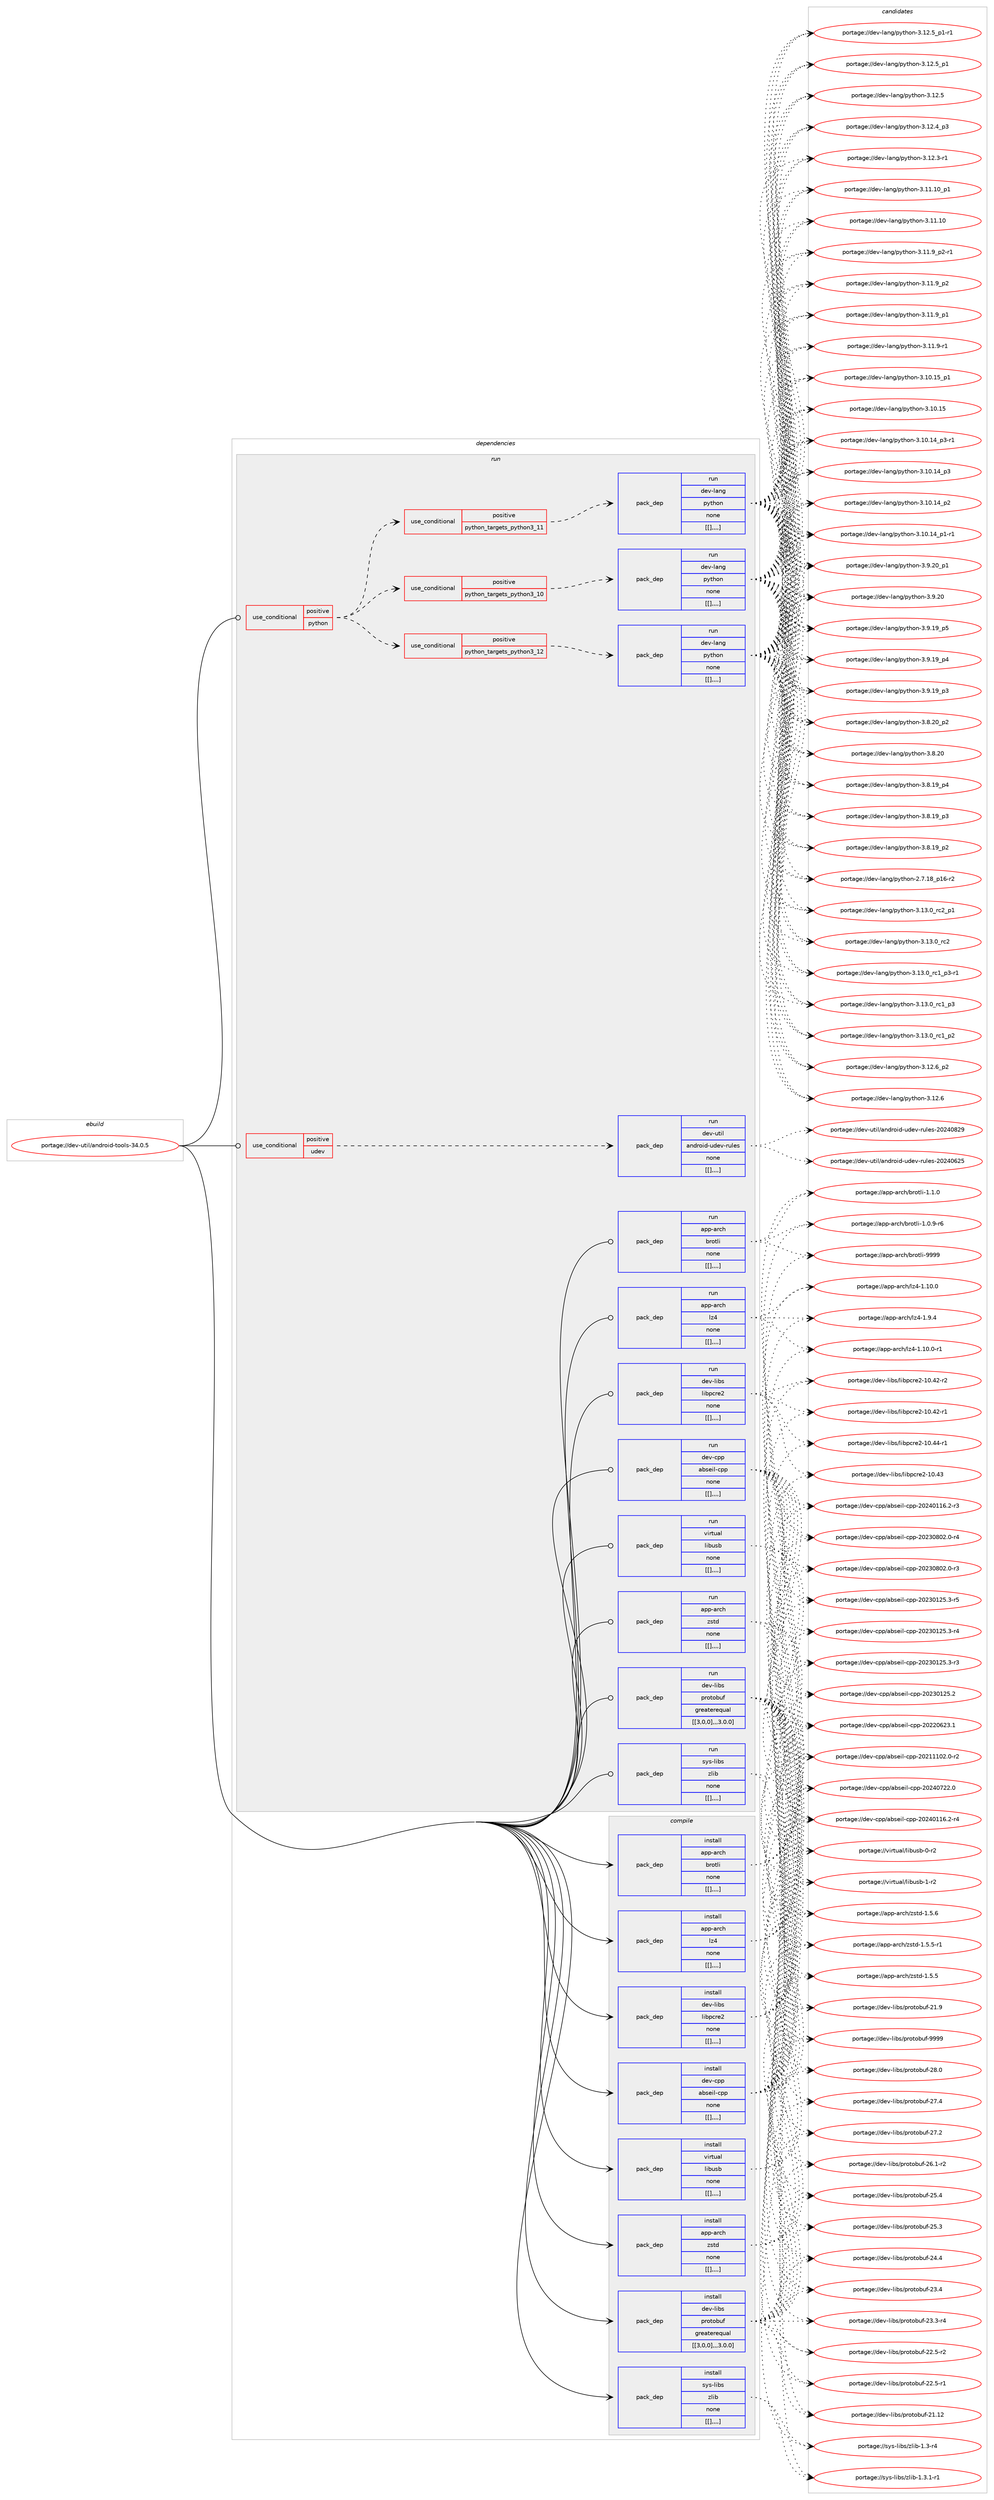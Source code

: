 digraph prolog {

# *************
# Graph options
# *************

newrank=true;
concentrate=true;
compound=true;
graph [rankdir=LR,fontname=Helvetica,fontsize=10,ranksep=1.5];#, ranksep=2.5, nodesep=0.2];
edge  [arrowhead=vee];
node  [fontname=Helvetica,fontsize=10];

# **********
# The ebuild
# **********

subgraph cluster_leftcol {
color=gray;
label=<<i>ebuild</i>>;
id [label="portage://dev-util/android-tools-34.0.5", color=red, width=4, href="../dev-util/android-tools-34.0.5.svg"];
}

# ****************
# The dependencies
# ****************

subgraph cluster_midcol {
color=gray;
label=<<i>dependencies</i>>;
subgraph cluster_compile {
fillcolor="#eeeeee";
style=filled;
label=<<i>compile</i>>;
subgraph pack152381 {
dependency215490 [label=<<TABLE BORDER="0" CELLBORDER="1" CELLSPACING="0" CELLPADDING="4" WIDTH="220"><TR><TD ROWSPAN="6" CELLPADDING="30">pack_dep</TD></TR><TR><TD WIDTH="110">install</TD></TR><TR><TD>app-arch</TD></TR><TR><TD>brotli</TD></TR><TR><TD>none</TD></TR><TR><TD>[[],,,,]</TD></TR></TABLE>>, shape=none, color=blue];
}
id:e -> dependency215490:w [weight=20,style="solid",arrowhead="vee"];
subgraph pack152382 {
dependency215491 [label=<<TABLE BORDER="0" CELLBORDER="1" CELLSPACING="0" CELLPADDING="4" WIDTH="220"><TR><TD ROWSPAN="6" CELLPADDING="30">pack_dep</TD></TR><TR><TD WIDTH="110">install</TD></TR><TR><TD>app-arch</TD></TR><TR><TD>lz4</TD></TR><TR><TD>none</TD></TR><TR><TD>[[],,,,]</TD></TR></TABLE>>, shape=none, color=blue];
}
id:e -> dependency215491:w [weight=20,style="solid",arrowhead="vee"];
subgraph pack152383 {
dependency215492 [label=<<TABLE BORDER="0" CELLBORDER="1" CELLSPACING="0" CELLPADDING="4" WIDTH="220"><TR><TD ROWSPAN="6" CELLPADDING="30">pack_dep</TD></TR><TR><TD WIDTH="110">install</TD></TR><TR><TD>app-arch</TD></TR><TR><TD>zstd</TD></TR><TR><TD>none</TD></TR><TR><TD>[[],,,,]</TD></TR></TABLE>>, shape=none, color=blue];
}
id:e -> dependency215492:w [weight=20,style="solid",arrowhead="vee"];
subgraph pack152384 {
dependency215493 [label=<<TABLE BORDER="0" CELLBORDER="1" CELLSPACING="0" CELLPADDING="4" WIDTH="220"><TR><TD ROWSPAN="6" CELLPADDING="30">pack_dep</TD></TR><TR><TD WIDTH="110">install</TD></TR><TR><TD>dev-cpp</TD></TR><TR><TD>abseil-cpp</TD></TR><TR><TD>none</TD></TR><TR><TD>[[],,,,]</TD></TR></TABLE>>, shape=none, color=blue];
}
id:e -> dependency215493:w [weight=20,style="solid",arrowhead="vee"];
subgraph pack152385 {
dependency215494 [label=<<TABLE BORDER="0" CELLBORDER="1" CELLSPACING="0" CELLPADDING="4" WIDTH="220"><TR><TD ROWSPAN="6" CELLPADDING="30">pack_dep</TD></TR><TR><TD WIDTH="110">install</TD></TR><TR><TD>dev-libs</TD></TR><TR><TD>libpcre2</TD></TR><TR><TD>none</TD></TR><TR><TD>[[],,,,]</TD></TR></TABLE>>, shape=none, color=blue];
}
id:e -> dependency215494:w [weight=20,style="solid",arrowhead="vee"];
subgraph pack152386 {
dependency215495 [label=<<TABLE BORDER="0" CELLBORDER="1" CELLSPACING="0" CELLPADDING="4" WIDTH="220"><TR><TD ROWSPAN="6" CELLPADDING="30">pack_dep</TD></TR><TR><TD WIDTH="110">install</TD></TR><TR><TD>dev-libs</TD></TR><TR><TD>protobuf</TD></TR><TR><TD>greaterequal</TD></TR><TR><TD>[[3,0,0],,,3.0.0]</TD></TR></TABLE>>, shape=none, color=blue];
}
id:e -> dependency215495:w [weight=20,style="solid",arrowhead="vee"];
subgraph pack152387 {
dependency215496 [label=<<TABLE BORDER="0" CELLBORDER="1" CELLSPACING="0" CELLPADDING="4" WIDTH="220"><TR><TD ROWSPAN="6" CELLPADDING="30">pack_dep</TD></TR><TR><TD WIDTH="110">install</TD></TR><TR><TD>sys-libs</TD></TR><TR><TD>zlib</TD></TR><TR><TD>none</TD></TR><TR><TD>[[],,,,]</TD></TR></TABLE>>, shape=none, color=blue];
}
id:e -> dependency215496:w [weight=20,style="solid",arrowhead="vee"];
subgraph pack152388 {
dependency215497 [label=<<TABLE BORDER="0" CELLBORDER="1" CELLSPACING="0" CELLPADDING="4" WIDTH="220"><TR><TD ROWSPAN="6" CELLPADDING="30">pack_dep</TD></TR><TR><TD WIDTH="110">install</TD></TR><TR><TD>virtual</TD></TR><TR><TD>libusb</TD></TR><TR><TD>none</TD></TR><TR><TD>[[],,,,]</TD></TR></TABLE>>, shape=none, color=blue];
}
id:e -> dependency215497:w [weight=20,style="solid",arrowhead="vee"];
}
subgraph cluster_compileandrun {
fillcolor="#eeeeee";
style=filled;
label=<<i>compile and run</i>>;
}
subgraph cluster_run {
fillcolor="#eeeeee";
style=filled;
label=<<i>run</i>>;
subgraph cond61719 {
dependency215498 [label=<<TABLE BORDER="0" CELLBORDER="1" CELLSPACING="0" CELLPADDING="4"><TR><TD ROWSPAN="3" CELLPADDING="10">use_conditional</TD></TR><TR><TD>positive</TD></TR><TR><TD>python</TD></TR></TABLE>>, shape=none, color=red];
subgraph cond61720 {
dependency215499 [label=<<TABLE BORDER="0" CELLBORDER="1" CELLSPACING="0" CELLPADDING="4"><TR><TD ROWSPAN="3" CELLPADDING="10">use_conditional</TD></TR><TR><TD>positive</TD></TR><TR><TD>python_targets_python3_10</TD></TR></TABLE>>, shape=none, color=red];
subgraph pack152389 {
dependency215500 [label=<<TABLE BORDER="0" CELLBORDER="1" CELLSPACING="0" CELLPADDING="4" WIDTH="220"><TR><TD ROWSPAN="6" CELLPADDING="30">pack_dep</TD></TR><TR><TD WIDTH="110">run</TD></TR><TR><TD>dev-lang</TD></TR><TR><TD>python</TD></TR><TR><TD>none</TD></TR><TR><TD>[[],,,,]</TD></TR></TABLE>>, shape=none, color=blue];
}
dependency215499:e -> dependency215500:w [weight=20,style="dashed",arrowhead="vee"];
}
dependency215498:e -> dependency215499:w [weight=20,style="dashed",arrowhead="vee"];
subgraph cond61721 {
dependency215501 [label=<<TABLE BORDER="0" CELLBORDER="1" CELLSPACING="0" CELLPADDING="4"><TR><TD ROWSPAN="3" CELLPADDING="10">use_conditional</TD></TR><TR><TD>positive</TD></TR><TR><TD>python_targets_python3_11</TD></TR></TABLE>>, shape=none, color=red];
subgraph pack152390 {
dependency215502 [label=<<TABLE BORDER="0" CELLBORDER="1" CELLSPACING="0" CELLPADDING="4" WIDTH="220"><TR><TD ROWSPAN="6" CELLPADDING="30">pack_dep</TD></TR><TR><TD WIDTH="110">run</TD></TR><TR><TD>dev-lang</TD></TR><TR><TD>python</TD></TR><TR><TD>none</TD></TR><TR><TD>[[],,,,]</TD></TR></TABLE>>, shape=none, color=blue];
}
dependency215501:e -> dependency215502:w [weight=20,style="dashed",arrowhead="vee"];
}
dependency215498:e -> dependency215501:w [weight=20,style="dashed",arrowhead="vee"];
subgraph cond61722 {
dependency215503 [label=<<TABLE BORDER="0" CELLBORDER="1" CELLSPACING="0" CELLPADDING="4"><TR><TD ROWSPAN="3" CELLPADDING="10">use_conditional</TD></TR><TR><TD>positive</TD></TR><TR><TD>python_targets_python3_12</TD></TR></TABLE>>, shape=none, color=red];
subgraph pack152391 {
dependency215504 [label=<<TABLE BORDER="0" CELLBORDER="1" CELLSPACING="0" CELLPADDING="4" WIDTH="220"><TR><TD ROWSPAN="6" CELLPADDING="30">pack_dep</TD></TR><TR><TD WIDTH="110">run</TD></TR><TR><TD>dev-lang</TD></TR><TR><TD>python</TD></TR><TR><TD>none</TD></TR><TR><TD>[[],,,,]</TD></TR></TABLE>>, shape=none, color=blue];
}
dependency215503:e -> dependency215504:w [weight=20,style="dashed",arrowhead="vee"];
}
dependency215498:e -> dependency215503:w [weight=20,style="dashed",arrowhead="vee"];
}
id:e -> dependency215498:w [weight=20,style="solid",arrowhead="odot"];
subgraph cond61723 {
dependency215505 [label=<<TABLE BORDER="0" CELLBORDER="1" CELLSPACING="0" CELLPADDING="4"><TR><TD ROWSPAN="3" CELLPADDING="10">use_conditional</TD></TR><TR><TD>positive</TD></TR><TR><TD>udev</TD></TR></TABLE>>, shape=none, color=red];
subgraph pack152392 {
dependency215506 [label=<<TABLE BORDER="0" CELLBORDER="1" CELLSPACING="0" CELLPADDING="4" WIDTH="220"><TR><TD ROWSPAN="6" CELLPADDING="30">pack_dep</TD></TR><TR><TD WIDTH="110">run</TD></TR><TR><TD>dev-util</TD></TR><TR><TD>android-udev-rules</TD></TR><TR><TD>none</TD></TR><TR><TD>[[],,,,]</TD></TR></TABLE>>, shape=none, color=blue];
}
dependency215505:e -> dependency215506:w [weight=20,style="dashed",arrowhead="vee"];
}
id:e -> dependency215505:w [weight=20,style="solid",arrowhead="odot"];
subgraph pack152393 {
dependency215507 [label=<<TABLE BORDER="0" CELLBORDER="1" CELLSPACING="0" CELLPADDING="4" WIDTH="220"><TR><TD ROWSPAN="6" CELLPADDING="30">pack_dep</TD></TR><TR><TD WIDTH="110">run</TD></TR><TR><TD>app-arch</TD></TR><TR><TD>brotli</TD></TR><TR><TD>none</TD></TR><TR><TD>[[],,,,]</TD></TR></TABLE>>, shape=none, color=blue];
}
id:e -> dependency215507:w [weight=20,style="solid",arrowhead="odot"];
subgraph pack152394 {
dependency215508 [label=<<TABLE BORDER="0" CELLBORDER="1" CELLSPACING="0" CELLPADDING="4" WIDTH="220"><TR><TD ROWSPAN="6" CELLPADDING="30">pack_dep</TD></TR><TR><TD WIDTH="110">run</TD></TR><TR><TD>app-arch</TD></TR><TR><TD>lz4</TD></TR><TR><TD>none</TD></TR><TR><TD>[[],,,,]</TD></TR></TABLE>>, shape=none, color=blue];
}
id:e -> dependency215508:w [weight=20,style="solid",arrowhead="odot"];
subgraph pack152395 {
dependency215509 [label=<<TABLE BORDER="0" CELLBORDER="1" CELLSPACING="0" CELLPADDING="4" WIDTH="220"><TR><TD ROWSPAN="6" CELLPADDING="30">pack_dep</TD></TR><TR><TD WIDTH="110">run</TD></TR><TR><TD>app-arch</TD></TR><TR><TD>zstd</TD></TR><TR><TD>none</TD></TR><TR><TD>[[],,,,]</TD></TR></TABLE>>, shape=none, color=blue];
}
id:e -> dependency215509:w [weight=20,style="solid",arrowhead="odot"];
subgraph pack152396 {
dependency215510 [label=<<TABLE BORDER="0" CELLBORDER="1" CELLSPACING="0" CELLPADDING="4" WIDTH="220"><TR><TD ROWSPAN="6" CELLPADDING="30">pack_dep</TD></TR><TR><TD WIDTH="110">run</TD></TR><TR><TD>dev-cpp</TD></TR><TR><TD>abseil-cpp</TD></TR><TR><TD>none</TD></TR><TR><TD>[[],,,,]</TD></TR></TABLE>>, shape=none, color=blue];
}
id:e -> dependency215510:w [weight=20,style="solid",arrowhead="odot"];
subgraph pack152397 {
dependency215511 [label=<<TABLE BORDER="0" CELLBORDER="1" CELLSPACING="0" CELLPADDING="4" WIDTH="220"><TR><TD ROWSPAN="6" CELLPADDING="30">pack_dep</TD></TR><TR><TD WIDTH="110">run</TD></TR><TR><TD>dev-libs</TD></TR><TR><TD>libpcre2</TD></TR><TR><TD>none</TD></TR><TR><TD>[[],,,,]</TD></TR></TABLE>>, shape=none, color=blue];
}
id:e -> dependency215511:w [weight=20,style="solid",arrowhead="odot"];
subgraph pack152398 {
dependency215512 [label=<<TABLE BORDER="0" CELLBORDER="1" CELLSPACING="0" CELLPADDING="4" WIDTH="220"><TR><TD ROWSPAN="6" CELLPADDING="30">pack_dep</TD></TR><TR><TD WIDTH="110">run</TD></TR><TR><TD>dev-libs</TD></TR><TR><TD>protobuf</TD></TR><TR><TD>greaterequal</TD></TR><TR><TD>[[3,0,0],,,3.0.0]</TD></TR></TABLE>>, shape=none, color=blue];
}
id:e -> dependency215512:w [weight=20,style="solid",arrowhead="odot"];
subgraph pack152399 {
dependency215513 [label=<<TABLE BORDER="0" CELLBORDER="1" CELLSPACING="0" CELLPADDING="4" WIDTH="220"><TR><TD ROWSPAN="6" CELLPADDING="30">pack_dep</TD></TR><TR><TD WIDTH="110">run</TD></TR><TR><TD>sys-libs</TD></TR><TR><TD>zlib</TD></TR><TR><TD>none</TD></TR><TR><TD>[[],,,,]</TD></TR></TABLE>>, shape=none, color=blue];
}
id:e -> dependency215513:w [weight=20,style="solid",arrowhead="odot"];
subgraph pack152400 {
dependency215514 [label=<<TABLE BORDER="0" CELLBORDER="1" CELLSPACING="0" CELLPADDING="4" WIDTH="220"><TR><TD ROWSPAN="6" CELLPADDING="30">pack_dep</TD></TR><TR><TD WIDTH="110">run</TD></TR><TR><TD>virtual</TD></TR><TR><TD>libusb</TD></TR><TR><TD>none</TD></TR><TR><TD>[[],,,,]</TD></TR></TABLE>>, shape=none, color=blue];
}
id:e -> dependency215514:w [weight=20,style="solid",arrowhead="odot"];
}
}

# **************
# The candidates
# **************

subgraph cluster_choices {
rank=same;
color=gray;
label=<<i>candidates</i>>;

subgraph choice152381 {
color=black;
nodesep=1;
choice9711211245971149910447981141111161081054557575757 [label="portage://app-arch/brotli-9999", color=red, width=4,href="../app-arch/brotli-9999.svg"];
choice971121124597114991044798114111116108105454946494648 [label="portage://app-arch/brotli-1.1.0", color=red, width=4,href="../app-arch/brotli-1.1.0.svg"];
choice9711211245971149910447981141111161081054549464846574511454 [label="portage://app-arch/brotli-1.0.9-r6", color=red, width=4,href="../app-arch/brotli-1.0.9-r6.svg"];
dependency215490:e -> choice9711211245971149910447981141111161081054557575757:w [style=dotted,weight="100"];
dependency215490:e -> choice971121124597114991044798114111116108105454946494648:w [style=dotted,weight="100"];
dependency215490:e -> choice9711211245971149910447981141111161081054549464846574511454:w [style=dotted,weight="100"];
}
subgraph choice152382 {
color=black;
nodesep=1;
choice971121124597114991044710812252454946494846484511449 [label="portage://app-arch/lz4-1.10.0-r1", color=red, width=4,href="../app-arch/lz4-1.10.0-r1.svg"];
choice97112112459711499104471081225245494649484648 [label="portage://app-arch/lz4-1.10.0", color=red, width=4,href="../app-arch/lz4-1.10.0.svg"];
choice971121124597114991044710812252454946574652 [label="portage://app-arch/lz4-1.9.4", color=red, width=4,href="../app-arch/lz4-1.9.4.svg"];
dependency215491:e -> choice971121124597114991044710812252454946494846484511449:w [style=dotted,weight="100"];
dependency215491:e -> choice97112112459711499104471081225245494649484648:w [style=dotted,weight="100"];
dependency215491:e -> choice971121124597114991044710812252454946574652:w [style=dotted,weight="100"];
}
subgraph choice152383 {
color=black;
nodesep=1;
choice9711211245971149910447122115116100454946534654 [label="portage://app-arch/zstd-1.5.6", color=red, width=4,href="../app-arch/zstd-1.5.6.svg"];
choice97112112459711499104471221151161004549465346534511449 [label="portage://app-arch/zstd-1.5.5-r1", color=red, width=4,href="../app-arch/zstd-1.5.5-r1.svg"];
choice9711211245971149910447122115116100454946534653 [label="portage://app-arch/zstd-1.5.5", color=red, width=4,href="../app-arch/zstd-1.5.5.svg"];
dependency215492:e -> choice9711211245971149910447122115116100454946534654:w [style=dotted,weight="100"];
dependency215492:e -> choice97112112459711499104471221151161004549465346534511449:w [style=dotted,weight="100"];
dependency215492:e -> choice9711211245971149910447122115116100454946534653:w [style=dotted,weight="100"];
}
subgraph choice152384 {
color=black;
nodesep=1;
choice100101118459911211247979811510110510845991121124550485052485550504648 [label="portage://dev-cpp/abseil-cpp-20240722.0", color=red, width=4,href="../dev-cpp/abseil-cpp-20240722.0.svg"];
choice1001011184599112112479798115101105108459911211245504850524849495446504511452 [label="portage://dev-cpp/abseil-cpp-20240116.2-r4", color=red, width=4,href="../dev-cpp/abseil-cpp-20240116.2-r4.svg"];
choice1001011184599112112479798115101105108459911211245504850524849495446504511451 [label="portage://dev-cpp/abseil-cpp-20240116.2-r3", color=red, width=4,href="../dev-cpp/abseil-cpp-20240116.2-r3.svg"];
choice1001011184599112112479798115101105108459911211245504850514856485046484511452 [label="portage://dev-cpp/abseil-cpp-20230802.0-r4", color=red, width=4,href="../dev-cpp/abseil-cpp-20230802.0-r4.svg"];
choice1001011184599112112479798115101105108459911211245504850514856485046484511451 [label="portage://dev-cpp/abseil-cpp-20230802.0-r3", color=red, width=4,href="../dev-cpp/abseil-cpp-20230802.0-r3.svg"];
choice1001011184599112112479798115101105108459911211245504850514849505346514511453 [label="portage://dev-cpp/abseil-cpp-20230125.3-r5", color=red, width=4,href="../dev-cpp/abseil-cpp-20230125.3-r5.svg"];
choice1001011184599112112479798115101105108459911211245504850514849505346514511452 [label="portage://dev-cpp/abseil-cpp-20230125.3-r4", color=red, width=4,href="../dev-cpp/abseil-cpp-20230125.3-r4.svg"];
choice1001011184599112112479798115101105108459911211245504850514849505346514511451 [label="portage://dev-cpp/abseil-cpp-20230125.3-r3", color=red, width=4,href="../dev-cpp/abseil-cpp-20230125.3-r3.svg"];
choice100101118459911211247979811510110510845991121124550485051484950534650 [label="portage://dev-cpp/abseil-cpp-20230125.2", color=red, width=4,href="../dev-cpp/abseil-cpp-20230125.2.svg"];
choice100101118459911211247979811510110510845991121124550485050485450514649 [label="portage://dev-cpp/abseil-cpp-20220623.1", color=red, width=4,href="../dev-cpp/abseil-cpp-20220623.1.svg"];
choice1001011184599112112479798115101105108459911211245504850494949485046484511450 [label="portage://dev-cpp/abseil-cpp-20211102.0-r2", color=red, width=4,href="../dev-cpp/abseil-cpp-20211102.0-r2.svg"];
dependency215493:e -> choice100101118459911211247979811510110510845991121124550485052485550504648:w [style=dotted,weight="100"];
dependency215493:e -> choice1001011184599112112479798115101105108459911211245504850524849495446504511452:w [style=dotted,weight="100"];
dependency215493:e -> choice1001011184599112112479798115101105108459911211245504850524849495446504511451:w [style=dotted,weight="100"];
dependency215493:e -> choice1001011184599112112479798115101105108459911211245504850514856485046484511452:w [style=dotted,weight="100"];
dependency215493:e -> choice1001011184599112112479798115101105108459911211245504850514856485046484511451:w [style=dotted,weight="100"];
dependency215493:e -> choice1001011184599112112479798115101105108459911211245504850514849505346514511453:w [style=dotted,weight="100"];
dependency215493:e -> choice1001011184599112112479798115101105108459911211245504850514849505346514511452:w [style=dotted,weight="100"];
dependency215493:e -> choice1001011184599112112479798115101105108459911211245504850514849505346514511451:w [style=dotted,weight="100"];
dependency215493:e -> choice100101118459911211247979811510110510845991121124550485051484950534650:w [style=dotted,weight="100"];
dependency215493:e -> choice100101118459911211247979811510110510845991121124550485050485450514649:w [style=dotted,weight="100"];
dependency215493:e -> choice1001011184599112112479798115101105108459911211245504850494949485046484511450:w [style=dotted,weight="100"];
}
subgraph choice152385 {
color=black;
nodesep=1;
choice1001011184510810598115471081059811299114101504549484652524511449 [label="portage://dev-libs/libpcre2-10.44-r1", color=red, width=4,href="../dev-libs/libpcre2-10.44-r1.svg"];
choice100101118451081059811547108105981129911410150454948465251 [label="portage://dev-libs/libpcre2-10.43", color=red, width=4,href="../dev-libs/libpcre2-10.43.svg"];
choice1001011184510810598115471081059811299114101504549484652504511450 [label="portage://dev-libs/libpcre2-10.42-r2", color=red, width=4,href="../dev-libs/libpcre2-10.42-r2.svg"];
choice1001011184510810598115471081059811299114101504549484652504511449 [label="portage://dev-libs/libpcre2-10.42-r1", color=red, width=4,href="../dev-libs/libpcre2-10.42-r1.svg"];
dependency215494:e -> choice1001011184510810598115471081059811299114101504549484652524511449:w [style=dotted,weight="100"];
dependency215494:e -> choice100101118451081059811547108105981129911410150454948465251:w [style=dotted,weight="100"];
dependency215494:e -> choice1001011184510810598115471081059811299114101504549484652504511450:w [style=dotted,weight="100"];
dependency215494:e -> choice1001011184510810598115471081059811299114101504549484652504511449:w [style=dotted,weight="100"];
}
subgraph choice152386 {
color=black;
nodesep=1;
choice100101118451081059811547112114111116111981171024557575757 [label="portage://dev-libs/protobuf-9999", color=red, width=4,href="../dev-libs/protobuf-9999.svg"];
choice100101118451081059811547112114111116111981171024550564648 [label="portage://dev-libs/protobuf-28.0", color=red, width=4,href="../dev-libs/protobuf-28.0.svg"];
choice100101118451081059811547112114111116111981171024550554652 [label="portage://dev-libs/protobuf-27.4", color=red, width=4,href="../dev-libs/protobuf-27.4.svg"];
choice100101118451081059811547112114111116111981171024550554650 [label="portage://dev-libs/protobuf-27.2", color=red, width=4,href="../dev-libs/protobuf-27.2.svg"];
choice1001011184510810598115471121141111161119811710245505446494511450 [label="portage://dev-libs/protobuf-26.1-r2", color=red, width=4,href="../dev-libs/protobuf-26.1-r2.svg"];
choice100101118451081059811547112114111116111981171024550534652 [label="portage://dev-libs/protobuf-25.4", color=red, width=4,href="../dev-libs/protobuf-25.4.svg"];
choice100101118451081059811547112114111116111981171024550534651 [label="portage://dev-libs/protobuf-25.3", color=red, width=4,href="../dev-libs/protobuf-25.3.svg"];
choice100101118451081059811547112114111116111981171024550524652 [label="portage://dev-libs/protobuf-24.4", color=red, width=4,href="../dev-libs/protobuf-24.4.svg"];
choice100101118451081059811547112114111116111981171024550514652 [label="portage://dev-libs/protobuf-23.4", color=red, width=4,href="../dev-libs/protobuf-23.4.svg"];
choice1001011184510810598115471121141111161119811710245505146514511452 [label="portage://dev-libs/protobuf-23.3-r4", color=red, width=4,href="../dev-libs/protobuf-23.3-r4.svg"];
choice1001011184510810598115471121141111161119811710245505046534511450 [label="portage://dev-libs/protobuf-22.5-r2", color=red, width=4,href="../dev-libs/protobuf-22.5-r2.svg"];
choice1001011184510810598115471121141111161119811710245505046534511449 [label="portage://dev-libs/protobuf-22.5-r1", color=red, width=4,href="../dev-libs/protobuf-22.5-r1.svg"];
choice10010111845108105981154711211411111611198117102455049464950 [label="portage://dev-libs/protobuf-21.12", color=red, width=4,href="../dev-libs/protobuf-21.12.svg"];
choice100101118451081059811547112114111116111981171024550494657 [label="portage://dev-libs/protobuf-21.9", color=red, width=4,href="../dev-libs/protobuf-21.9.svg"];
dependency215495:e -> choice100101118451081059811547112114111116111981171024557575757:w [style=dotted,weight="100"];
dependency215495:e -> choice100101118451081059811547112114111116111981171024550564648:w [style=dotted,weight="100"];
dependency215495:e -> choice100101118451081059811547112114111116111981171024550554652:w [style=dotted,weight="100"];
dependency215495:e -> choice100101118451081059811547112114111116111981171024550554650:w [style=dotted,weight="100"];
dependency215495:e -> choice1001011184510810598115471121141111161119811710245505446494511450:w [style=dotted,weight="100"];
dependency215495:e -> choice100101118451081059811547112114111116111981171024550534652:w [style=dotted,weight="100"];
dependency215495:e -> choice100101118451081059811547112114111116111981171024550534651:w [style=dotted,weight="100"];
dependency215495:e -> choice100101118451081059811547112114111116111981171024550524652:w [style=dotted,weight="100"];
dependency215495:e -> choice100101118451081059811547112114111116111981171024550514652:w [style=dotted,weight="100"];
dependency215495:e -> choice1001011184510810598115471121141111161119811710245505146514511452:w [style=dotted,weight="100"];
dependency215495:e -> choice1001011184510810598115471121141111161119811710245505046534511450:w [style=dotted,weight="100"];
dependency215495:e -> choice1001011184510810598115471121141111161119811710245505046534511449:w [style=dotted,weight="100"];
dependency215495:e -> choice10010111845108105981154711211411111611198117102455049464950:w [style=dotted,weight="100"];
dependency215495:e -> choice100101118451081059811547112114111116111981171024550494657:w [style=dotted,weight="100"];
}
subgraph choice152387 {
color=black;
nodesep=1;
choice115121115451081059811547122108105984549465146494511449 [label="portage://sys-libs/zlib-1.3.1-r1", color=red, width=4,href="../sys-libs/zlib-1.3.1-r1.svg"];
choice11512111545108105981154712210810598454946514511452 [label="portage://sys-libs/zlib-1.3-r4", color=red, width=4,href="../sys-libs/zlib-1.3-r4.svg"];
dependency215496:e -> choice115121115451081059811547122108105984549465146494511449:w [style=dotted,weight="100"];
dependency215496:e -> choice11512111545108105981154712210810598454946514511452:w [style=dotted,weight="100"];
}
subgraph choice152388 {
color=black;
nodesep=1;
choice1181051141161179710847108105981171159845494511450 [label="portage://virtual/libusb-1-r2", color=red, width=4,href="../virtual/libusb-1-r2.svg"];
choice1181051141161179710847108105981171159845484511450 [label="portage://virtual/libusb-0-r2", color=red, width=4,href="../virtual/libusb-0-r2.svg"];
dependency215497:e -> choice1181051141161179710847108105981171159845494511450:w [style=dotted,weight="100"];
dependency215497:e -> choice1181051141161179710847108105981171159845484511450:w [style=dotted,weight="100"];
}
subgraph choice152389 {
color=black;
nodesep=1;
choice100101118451089711010347112121116104111110455146495146489511499509511249 [label="portage://dev-lang/python-3.13.0_rc2_p1", color=red, width=4,href="../dev-lang/python-3.13.0_rc2_p1.svg"];
choice10010111845108971101034711212111610411111045514649514648951149950 [label="portage://dev-lang/python-3.13.0_rc2", color=red, width=4,href="../dev-lang/python-3.13.0_rc2.svg"];
choice1001011184510897110103471121211161041111104551464951464895114994995112514511449 [label="portage://dev-lang/python-3.13.0_rc1_p3-r1", color=red, width=4,href="../dev-lang/python-3.13.0_rc1_p3-r1.svg"];
choice100101118451089711010347112121116104111110455146495146489511499499511251 [label="portage://dev-lang/python-3.13.0_rc1_p3", color=red, width=4,href="../dev-lang/python-3.13.0_rc1_p3.svg"];
choice100101118451089711010347112121116104111110455146495146489511499499511250 [label="portage://dev-lang/python-3.13.0_rc1_p2", color=red, width=4,href="../dev-lang/python-3.13.0_rc1_p2.svg"];
choice100101118451089711010347112121116104111110455146495046549511250 [label="portage://dev-lang/python-3.12.6_p2", color=red, width=4,href="../dev-lang/python-3.12.6_p2.svg"];
choice10010111845108971101034711212111610411111045514649504654 [label="portage://dev-lang/python-3.12.6", color=red, width=4,href="../dev-lang/python-3.12.6.svg"];
choice1001011184510897110103471121211161041111104551464950465395112494511449 [label="portage://dev-lang/python-3.12.5_p1-r1", color=red, width=4,href="../dev-lang/python-3.12.5_p1-r1.svg"];
choice100101118451089711010347112121116104111110455146495046539511249 [label="portage://dev-lang/python-3.12.5_p1", color=red, width=4,href="../dev-lang/python-3.12.5_p1.svg"];
choice10010111845108971101034711212111610411111045514649504653 [label="portage://dev-lang/python-3.12.5", color=red, width=4,href="../dev-lang/python-3.12.5.svg"];
choice100101118451089711010347112121116104111110455146495046529511251 [label="portage://dev-lang/python-3.12.4_p3", color=red, width=4,href="../dev-lang/python-3.12.4_p3.svg"];
choice100101118451089711010347112121116104111110455146495046514511449 [label="portage://dev-lang/python-3.12.3-r1", color=red, width=4,href="../dev-lang/python-3.12.3-r1.svg"];
choice10010111845108971101034711212111610411111045514649494649489511249 [label="portage://dev-lang/python-3.11.10_p1", color=red, width=4,href="../dev-lang/python-3.11.10_p1.svg"];
choice1001011184510897110103471121211161041111104551464949464948 [label="portage://dev-lang/python-3.11.10", color=red, width=4,href="../dev-lang/python-3.11.10.svg"];
choice1001011184510897110103471121211161041111104551464949465795112504511449 [label="portage://dev-lang/python-3.11.9_p2-r1", color=red, width=4,href="../dev-lang/python-3.11.9_p2-r1.svg"];
choice100101118451089711010347112121116104111110455146494946579511250 [label="portage://dev-lang/python-3.11.9_p2", color=red, width=4,href="../dev-lang/python-3.11.9_p2.svg"];
choice100101118451089711010347112121116104111110455146494946579511249 [label="portage://dev-lang/python-3.11.9_p1", color=red, width=4,href="../dev-lang/python-3.11.9_p1.svg"];
choice100101118451089711010347112121116104111110455146494946574511449 [label="portage://dev-lang/python-3.11.9-r1", color=red, width=4,href="../dev-lang/python-3.11.9-r1.svg"];
choice10010111845108971101034711212111610411111045514649484649539511249 [label="portage://dev-lang/python-3.10.15_p1", color=red, width=4,href="../dev-lang/python-3.10.15_p1.svg"];
choice1001011184510897110103471121211161041111104551464948464953 [label="portage://dev-lang/python-3.10.15", color=red, width=4,href="../dev-lang/python-3.10.15.svg"];
choice100101118451089711010347112121116104111110455146494846495295112514511449 [label="portage://dev-lang/python-3.10.14_p3-r1", color=red, width=4,href="../dev-lang/python-3.10.14_p3-r1.svg"];
choice10010111845108971101034711212111610411111045514649484649529511251 [label="portage://dev-lang/python-3.10.14_p3", color=red, width=4,href="../dev-lang/python-3.10.14_p3.svg"];
choice10010111845108971101034711212111610411111045514649484649529511250 [label="portage://dev-lang/python-3.10.14_p2", color=red, width=4,href="../dev-lang/python-3.10.14_p2.svg"];
choice100101118451089711010347112121116104111110455146494846495295112494511449 [label="portage://dev-lang/python-3.10.14_p1-r1", color=red, width=4,href="../dev-lang/python-3.10.14_p1-r1.svg"];
choice100101118451089711010347112121116104111110455146574650489511249 [label="portage://dev-lang/python-3.9.20_p1", color=red, width=4,href="../dev-lang/python-3.9.20_p1.svg"];
choice10010111845108971101034711212111610411111045514657465048 [label="portage://dev-lang/python-3.9.20", color=red, width=4,href="../dev-lang/python-3.9.20.svg"];
choice100101118451089711010347112121116104111110455146574649579511253 [label="portage://dev-lang/python-3.9.19_p5", color=red, width=4,href="../dev-lang/python-3.9.19_p5.svg"];
choice100101118451089711010347112121116104111110455146574649579511252 [label="portage://dev-lang/python-3.9.19_p4", color=red, width=4,href="../dev-lang/python-3.9.19_p4.svg"];
choice100101118451089711010347112121116104111110455146574649579511251 [label="portage://dev-lang/python-3.9.19_p3", color=red, width=4,href="../dev-lang/python-3.9.19_p3.svg"];
choice100101118451089711010347112121116104111110455146564650489511250 [label="portage://dev-lang/python-3.8.20_p2", color=red, width=4,href="../dev-lang/python-3.8.20_p2.svg"];
choice10010111845108971101034711212111610411111045514656465048 [label="portage://dev-lang/python-3.8.20", color=red, width=4,href="../dev-lang/python-3.8.20.svg"];
choice100101118451089711010347112121116104111110455146564649579511252 [label="portage://dev-lang/python-3.8.19_p4", color=red, width=4,href="../dev-lang/python-3.8.19_p4.svg"];
choice100101118451089711010347112121116104111110455146564649579511251 [label="portage://dev-lang/python-3.8.19_p3", color=red, width=4,href="../dev-lang/python-3.8.19_p3.svg"];
choice100101118451089711010347112121116104111110455146564649579511250 [label="portage://dev-lang/python-3.8.19_p2", color=red, width=4,href="../dev-lang/python-3.8.19_p2.svg"];
choice100101118451089711010347112121116104111110455046554649569511249544511450 [label="portage://dev-lang/python-2.7.18_p16-r2", color=red, width=4,href="../dev-lang/python-2.7.18_p16-r2.svg"];
dependency215500:e -> choice100101118451089711010347112121116104111110455146495146489511499509511249:w [style=dotted,weight="100"];
dependency215500:e -> choice10010111845108971101034711212111610411111045514649514648951149950:w [style=dotted,weight="100"];
dependency215500:e -> choice1001011184510897110103471121211161041111104551464951464895114994995112514511449:w [style=dotted,weight="100"];
dependency215500:e -> choice100101118451089711010347112121116104111110455146495146489511499499511251:w [style=dotted,weight="100"];
dependency215500:e -> choice100101118451089711010347112121116104111110455146495146489511499499511250:w [style=dotted,weight="100"];
dependency215500:e -> choice100101118451089711010347112121116104111110455146495046549511250:w [style=dotted,weight="100"];
dependency215500:e -> choice10010111845108971101034711212111610411111045514649504654:w [style=dotted,weight="100"];
dependency215500:e -> choice1001011184510897110103471121211161041111104551464950465395112494511449:w [style=dotted,weight="100"];
dependency215500:e -> choice100101118451089711010347112121116104111110455146495046539511249:w [style=dotted,weight="100"];
dependency215500:e -> choice10010111845108971101034711212111610411111045514649504653:w [style=dotted,weight="100"];
dependency215500:e -> choice100101118451089711010347112121116104111110455146495046529511251:w [style=dotted,weight="100"];
dependency215500:e -> choice100101118451089711010347112121116104111110455146495046514511449:w [style=dotted,weight="100"];
dependency215500:e -> choice10010111845108971101034711212111610411111045514649494649489511249:w [style=dotted,weight="100"];
dependency215500:e -> choice1001011184510897110103471121211161041111104551464949464948:w [style=dotted,weight="100"];
dependency215500:e -> choice1001011184510897110103471121211161041111104551464949465795112504511449:w [style=dotted,weight="100"];
dependency215500:e -> choice100101118451089711010347112121116104111110455146494946579511250:w [style=dotted,weight="100"];
dependency215500:e -> choice100101118451089711010347112121116104111110455146494946579511249:w [style=dotted,weight="100"];
dependency215500:e -> choice100101118451089711010347112121116104111110455146494946574511449:w [style=dotted,weight="100"];
dependency215500:e -> choice10010111845108971101034711212111610411111045514649484649539511249:w [style=dotted,weight="100"];
dependency215500:e -> choice1001011184510897110103471121211161041111104551464948464953:w [style=dotted,weight="100"];
dependency215500:e -> choice100101118451089711010347112121116104111110455146494846495295112514511449:w [style=dotted,weight="100"];
dependency215500:e -> choice10010111845108971101034711212111610411111045514649484649529511251:w [style=dotted,weight="100"];
dependency215500:e -> choice10010111845108971101034711212111610411111045514649484649529511250:w [style=dotted,weight="100"];
dependency215500:e -> choice100101118451089711010347112121116104111110455146494846495295112494511449:w [style=dotted,weight="100"];
dependency215500:e -> choice100101118451089711010347112121116104111110455146574650489511249:w [style=dotted,weight="100"];
dependency215500:e -> choice10010111845108971101034711212111610411111045514657465048:w [style=dotted,weight="100"];
dependency215500:e -> choice100101118451089711010347112121116104111110455146574649579511253:w [style=dotted,weight="100"];
dependency215500:e -> choice100101118451089711010347112121116104111110455146574649579511252:w [style=dotted,weight="100"];
dependency215500:e -> choice100101118451089711010347112121116104111110455146574649579511251:w [style=dotted,weight="100"];
dependency215500:e -> choice100101118451089711010347112121116104111110455146564650489511250:w [style=dotted,weight="100"];
dependency215500:e -> choice10010111845108971101034711212111610411111045514656465048:w [style=dotted,weight="100"];
dependency215500:e -> choice100101118451089711010347112121116104111110455146564649579511252:w [style=dotted,weight="100"];
dependency215500:e -> choice100101118451089711010347112121116104111110455146564649579511251:w [style=dotted,weight="100"];
dependency215500:e -> choice100101118451089711010347112121116104111110455146564649579511250:w [style=dotted,weight="100"];
dependency215500:e -> choice100101118451089711010347112121116104111110455046554649569511249544511450:w [style=dotted,weight="100"];
}
subgraph choice152390 {
color=black;
nodesep=1;
choice100101118451089711010347112121116104111110455146495146489511499509511249 [label="portage://dev-lang/python-3.13.0_rc2_p1", color=red, width=4,href="../dev-lang/python-3.13.0_rc2_p1.svg"];
choice10010111845108971101034711212111610411111045514649514648951149950 [label="portage://dev-lang/python-3.13.0_rc2", color=red, width=4,href="../dev-lang/python-3.13.0_rc2.svg"];
choice1001011184510897110103471121211161041111104551464951464895114994995112514511449 [label="portage://dev-lang/python-3.13.0_rc1_p3-r1", color=red, width=4,href="../dev-lang/python-3.13.0_rc1_p3-r1.svg"];
choice100101118451089711010347112121116104111110455146495146489511499499511251 [label="portage://dev-lang/python-3.13.0_rc1_p3", color=red, width=4,href="../dev-lang/python-3.13.0_rc1_p3.svg"];
choice100101118451089711010347112121116104111110455146495146489511499499511250 [label="portage://dev-lang/python-3.13.0_rc1_p2", color=red, width=4,href="../dev-lang/python-3.13.0_rc1_p2.svg"];
choice100101118451089711010347112121116104111110455146495046549511250 [label="portage://dev-lang/python-3.12.6_p2", color=red, width=4,href="../dev-lang/python-3.12.6_p2.svg"];
choice10010111845108971101034711212111610411111045514649504654 [label="portage://dev-lang/python-3.12.6", color=red, width=4,href="../dev-lang/python-3.12.6.svg"];
choice1001011184510897110103471121211161041111104551464950465395112494511449 [label="portage://dev-lang/python-3.12.5_p1-r1", color=red, width=4,href="../dev-lang/python-3.12.5_p1-r1.svg"];
choice100101118451089711010347112121116104111110455146495046539511249 [label="portage://dev-lang/python-3.12.5_p1", color=red, width=4,href="../dev-lang/python-3.12.5_p1.svg"];
choice10010111845108971101034711212111610411111045514649504653 [label="portage://dev-lang/python-3.12.5", color=red, width=4,href="../dev-lang/python-3.12.5.svg"];
choice100101118451089711010347112121116104111110455146495046529511251 [label="portage://dev-lang/python-3.12.4_p3", color=red, width=4,href="../dev-lang/python-3.12.4_p3.svg"];
choice100101118451089711010347112121116104111110455146495046514511449 [label="portage://dev-lang/python-3.12.3-r1", color=red, width=4,href="../dev-lang/python-3.12.3-r1.svg"];
choice10010111845108971101034711212111610411111045514649494649489511249 [label="portage://dev-lang/python-3.11.10_p1", color=red, width=4,href="../dev-lang/python-3.11.10_p1.svg"];
choice1001011184510897110103471121211161041111104551464949464948 [label="portage://dev-lang/python-3.11.10", color=red, width=4,href="../dev-lang/python-3.11.10.svg"];
choice1001011184510897110103471121211161041111104551464949465795112504511449 [label="portage://dev-lang/python-3.11.9_p2-r1", color=red, width=4,href="../dev-lang/python-3.11.9_p2-r1.svg"];
choice100101118451089711010347112121116104111110455146494946579511250 [label="portage://dev-lang/python-3.11.9_p2", color=red, width=4,href="../dev-lang/python-3.11.9_p2.svg"];
choice100101118451089711010347112121116104111110455146494946579511249 [label="portage://dev-lang/python-3.11.9_p1", color=red, width=4,href="../dev-lang/python-3.11.9_p1.svg"];
choice100101118451089711010347112121116104111110455146494946574511449 [label="portage://dev-lang/python-3.11.9-r1", color=red, width=4,href="../dev-lang/python-3.11.9-r1.svg"];
choice10010111845108971101034711212111610411111045514649484649539511249 [label="portage://dev-lang/python-3.10.15_p1", color=red, width=4,href="../dev-lang/python-3.10.15_p1.svg"];
choice1001011184510897110103471121211161041111104551464948464953 [label="portage://dev-lang/python-3.10.15", color=red, width=4,href="../dev-lang/python-3.10.15.svg"];
choice100101118451089711010347112121116104111110455146494846495295112514511449 [label="portage://dev-lang/python-3.10.14_p3-r1", color=red, width=4,href="../dev-lang/python-3.10.14_p3-r1.svg"];
choice10010111845108971101034711212111610411111045514649484649529511251 [label="portage://dev-lang/python-3.10.14_p3", color=red, width=4,href="../dev-lang/python-3.10.14_p3.svg"];
choice10010111845108971101034711212111610411111045514649484649529511250 [label="portage://dev-lang/python-3.10.14_p2", color=red, width=4,href="../dev-lang/python-3.10.14_p2.svg"];
choice100101118451089711010347112121116104111110455146494846495295112494511449 [label="portage://dev-lang/python-3.10.14_p1-r1", color=red, width=4,href="../dev-lang/python-3.10.14_p1-r1.svg"];
choice100101118451089711010347112121116104111110455146574650489511249 [label="portage://dev-lang/python-3.9.20_p1", color=red, width=4,href="../dev-lang/python-3.9.20_p1.svg"];
choice10010111845108971101034711212111610411111045514657465048 [label="portage://dev-lang/python-3.9.20", color=red, width=4,href="../dev-lang/python-3.9.20.svg"];
choice100101118451089711010347112121116104111110455146574649579511253 [label="portage://dev-lang/python-3.9.19_p5", color=red, width=4,href="../dev-lang/python-3.9.19_p5.svg"];
choice100101118451089711010347112121116104111110455146574649579511252 [label="portage://dev-lang/python-3.9.19_p4", color=red, width=4,href="../dev-lang/python-3.9.19_p4.svg"];
choice100101118451089711010347112121116104111110455146574649579511251 [label="portage://dev-lang/python-3.9.19_p3", color=red, width=4,href="../dev-lang/python-3.9.19_p3.svg"];
choice100101118451089711010347112121116104111110455146564650489511250 [label="portage://dev-lang/python-3.8.20_p2", color=red, width=4,href="../dev-lang/python-3.8.20_p2.svg"];
choice10010111845108971101034711212111610411111045514656465048 [label="portage://dev-lang/python-3.8.20", color=red, width=4,href="../dev-lang/python-3.8.20.svg"];
choice100101118451089711010347112121116104111110455146564649579511252 [label="portage://dev-lang/python-3.8.19_p4", color=red, width=4,href="../dev-lang/python-3.8.19_p4.svg"];
choice100101118451089711010347112121116104111110455146564649579511251 [label="portage://dev-lang/python-3.8.19_p3", color=red, width=4,href="../dev-lang/python-3.8.19_p3.svg"];
choice100101118451089711010347112121116104111110455146564649579511250 [label="portage://dev-lang/python-3.8.19_p2", color=red, width=4,href="../dev-lang/python-3.8.19_p2.svg"];
choice100101118451089711010347112121116104111110455046554649569511249544511450 [label="portage://dev-lang/python-2.7.18_p16-r2", color=red, width=4,href="../dev-lang/python-2.7.18_p16-r2.svg"];
dependency215502:e -> choice100101118451089711010347112121116104111110455146495146489511499509511249:w [style=dotted,weight="100"];
dependency215502:e -> choice10010111845108971101034711212111610411111045514649514648951149950:w [style=dotted,weight="100"];
dependency215502:e -> choice1001011184510897110103471121211161041111104551464951464895114994995112514511449:w [style=dotted,weight="100"];
dependency215502:e -> choice100101118451089711010347112121116104111110455146495146489511499499511251:w [style=dotted,weight="100"];
dependency215502:e -> choice100101118451089711010347112121116104111110455146495146489511499499511250:w [style=dotted,weight="100"];
dependency215502:e -> choice100101118451089711010347112121116104111110455146495046549511250:w [style=dotted,weight="100"];
dependency215502:e -> choice10010111845108971101034711212111610411111045514649504654:w [style=dotted,weight="100"];
dependency215502:e -> choice1001011184510897110103471121211161041111104551464950465395112494511449:w [style=dotted,weight="100"];
dependency215502:e -> choice100101118451089711010347112121116104111110455146495046539511249:w [style=dotted,weight="100"];
dependency215502:e -> choice10010111845108971101034711212111610411111045514649504653:w [style=dotted,weight="100"];
dependency215502:e -> choice100101118451089711010347112121116104111110455146495046529511251:w [style=dotted,weight="100"];
dependency215502:e -> choice100101118451089711010347112121116104111110455146495046514511449:w [style=dotted,weight="100"];
dependency215502:e -> choice10010111845108971101034711212111610411111045514649494649489511249:w [style=dotted,weight="100"];
dependency215502:e -> choice1001011184510897110103471121211161041111104551464949464948:w [style=dotted,weight="100"];
dependency215502:e -> choice1001011184510897110103471121211161041111104551464949465795112504511449:w [style=dotted,weight="100"];
dependency215502:e -> choice100101118451089711010347112121116104111110455146494946579511250:w [style=dotted,weight="100"];
dependency215502:e -> choice100101118451089711010347112121116104111110455146494946579511249:w [style=dotted,weight="100"];
dependency215502:e -> choice100101118451089711010347112121116104111110455146494946574511449:w [style=dotted,weight="100"];
dependency215502:e -> choice10010111845108971101034711212111610411111045514649484649539511249:w [style=dotted,weight="100"];
dependency215502:e -> choice1001011184510897110103471121211161041111104551464948464953:w [style=dotted,weight="100"];
dependency215502:e -> choice100101118451089711010347112121116104111110455146494846495295112514511449:w [style=dotted,weight="100"];
dependency215502:e -> choice10010111845108971101034711212111610411111045514649484649529511251:w [style=dotted,weight="100"];
dependency215502:e -> choice10010111845108971101034711212111610411111045514649484649529511250:w [style=dotted,weight="100"];
dependency215502:e -> choice100101118451089711010347112121116104111110455146494846495295112494511449:w [style=dotted,weight="100"];
dependency215502:e -> choice100101118451089711010347112121116104111110455146574650489511249:w [style=dotted,weight="100"];
dependency215502:e -> choice10010111845108971101034711212111610411111045514657465048:w [style=dotted,weight="100"];
dependency215502:e -> choice100101118451089711010347112121116104111110455146574649579511253:w [style=dotted,weight="100"];
dependency215502:e -> choice100101118451089711010347112121116104111110455146574649579511252:w [style=dotted,weight="100"];
dependency215502:e -> choice100101118451089711010347112121116104111110455146574649579511251:w [style=dotted,weight="100"];
dependency215502:e -> choice100101118451089711010347112121116104111110455146564650489511250:w [style=dotted,weight="100"];
dependency215502:e -> choice10010111845108971101034711212111610411111045514656465048:w [style=dotted,weight="100"];
dependency215502:e -> choice100101118451089711010347112121116104111110455146564649579511252:w [style=dotted,weight="100"];
dependency215502:e -> choice100101118451089711010347112121116104111110455146564649579511251:w [style=dotted,weight="100"];
dependency215502:e -> choice100101118451089711010347112121116104111110455146564649579511250:w [style=dotted,weight="100"];
dependency215502:e -> choice100101118451089711010347112121116104111110455046554649569511249544511450:w [style=dotted,weight="100"];
}
subgraph choice152391 {
color=black;
nodesep=1;
choice100101118451089711010347112121116104111110455146495146489511499509511249 [label="portage://dev-lang/python-3.13.0_rc2_p1", color=red, width=4,href="../dev-lang/python-3.13.0_rc2_p1.svg"];
choice10010111845108971101034711212111610411111045514649514648951149950 [label="portage://dev-lang/python-3.13.0_rc2", color=red, width=4,href="../dev-lang/python-3.13.0_rc2.svg"];
choice1001011184510897110103471121211161041111104551464951464895114994995112514511449 [label="portage://dev-lang/python-3.13.0_rc1_p3-r1", color=red, width=4,href="../dev-lang/python-3.13.0_rc1_p3-r1.svg"];
choice100101118451089711010347112121116104111110455146495146489511499499511251 [label="portage://dev-lang/python-3.13.0_rc1_p3", color=red, width=4,href="../dev-lang/python-3.13.0_rc1_p3.svg"];
choice100101118451089711010347112121116104111110455146495146489511499499511250 [label="portage://dev-lang/python-3.13.0_rc1_p2", color=red, width=4,href="../dev-lang/python-3.13.0_rc1_p2.svg"];
choice100101118451089711010347112121116104111110455146495046549511250 [label="portage://dev-lang/python-3.12.6_p2", color=red, width=4,href="../dev-lang/python-3.12.6_p2.svg"];
choice10010111845108971101034711212111610411111045514649504654 [label="portage://dev-lang/python-3.12.6", color=red, width=4,href="../dev-lang/python-3.12.6.svg"];
choice1001011184510897110103471121211161041111104551464950465395112494511449 [label="portage://dev-lang/python-3.12.5_p1-r1", color=red, width=4,href="../dev-lang/python-3.12.5_p1-r1.svg"];
choice100101118451089711010347112121116104111110455146495046539511249 [label="portage://dev-lang/python-3.12.5_p1", color=red, width=4,href="../dev-lang/python-3.12.5_p1.svg"];
choice10010111845108971101034711212111610411111045514649504653 [label="portage://dev-lang/python-3.12.5", color=red, width=4,href="../dev-lang/python-3.12.5.svg"];
choice100101118451089711010347112121116104111110455146495046529511251 [label="portage://dev-lang/python-3.12.4_p3", color=red, width=4,href="../dev-lang/python-3.12.4_p3.svg"];
choice100101118451089711010347112121116104111110455146495046514511449 [label="portage://dev-lang/python-3.12.3-r1", color=red, width=4,href="../dev-lang/python-3.12.3-r1.svg"];
choice10010111845108971101034711212111610411111045514649494649489511249 [label="portage://dev-lang/python-3.11.10_p1", color=red, width=4,href="../dev-lang/python-3.11.10_p1.svg"];
choice1001011184510897110103471121211161041111104551464949464948 [label="portage://dev-lang/python-3.11.10", color=red, width=4,href="../dev-lang/python-3.11.10.svg"];
choice1001011184510897110103471121211161041111104551464949465795112504511449 [label="portage://dev-lang/python-3.11.9_p2-r1", color=red, width=4,href="../dev-lang/python-3.11.9_p2-r1.svg"];
choice100101118451089711010347112121116104111110455146494946579511250 [label="portage://dev-lang/python-3.11.9_p2", color=red, width=4,href="../dev-lang/python-3.11.9_p2.svg"];
choice100101118451089711010347112121116104111110455146494946579511249 [label="portage://dev-lang/python-3.11.9_p1", color=red, width=4,href="../dev-lang/python-3.11.9_p1.svg"];
choice100101118451089711010347112121116104111110455146494946574511449 [label="portage://dev-lang/python-3.11.9-r1", color=red, width=4,href="../dev-lang/python-3.11.9-r1.svg"];
choice10010111845108971101034711212111610411111045514649484649539511249 [label="portage://dev-lang/python-3.10.15_p1", color=red, width=4,href="../dev-lang/python-3.10.15_p1.svg"];
choice1001011184510897110103471121211161041111104551464948464953 [label="portage://dev-lang/python-3.10.15", color=red, width=4,href="../dev-lang/python-3.10.15.svg"];
choice100101118451089711010347112121116104111110455146494846495295112514511449 [label="portage://dev-lang/python-3.10.14_p3-r1", color=red, width=4,href="../dev-lang/python-3.10.14_p3-r1.svg"];
choice10010111845108971101034711212111610411111045514649484649529511251 [label="portage://dev-lang/python-3.10.14_p3", color=red, width=4,href="../dev-lang/python-3.10.14_p3.svg"];
choice10010111845108971101034711212111610411111045514649484649529511250 [label="portage://dev-lang/python-3.10.14_p2", color=red, width=4,href="../dev-lang/python-3.10.14_p2.svg"];
choice100101118451089711010347112121116104111110455146494846495295112494511449 [label="portage://dev-lang/python-3.10.14_p1-r1", color=red, width=4,href="../dev-lang/python-3.10.14_p1-r1.svg"];
choice100101118451089711010347112121116104111110455146574650489511249 [label="portage://dev-lang/python-3.9.20_p1", color=red, width=4,href="../dev-lang/python-3.9.20_p1.svg"];
choice10010111845108971101034711212111610411111045514657465048 [label="portage://dev-lang/python-3.9.20", color=red, width=4,href="../dev-lang/python-3.9.20.svg"];
choice100101118451089711010347112121116104111110455146574649579511253 [label="portage://dev-lang/python-3.9.19_p5", color=red, width=4,href="../dev-lang/python-3.9.19_p5.svg"];
choice100101118451089711010347112121116104111110455146574649579511252 [label="portage://dev-lang/python-3.9.19_p4", color=red, width=4,href="../dev-lang/python-3.9.19_p4.svg"];
choice100101118451089711010347112121116104111110455146574649579511251 [label="portage://dev-lang/python-3.9.19_p3", color=red, width=4,href="../dev-lang/python-3.9.19_p3.svg"];
choice100101118451089711010347112121116104111110455146564650489511250 [label="portage://dev-lang/python-3.8.20_p2", color=red, width=4,href="../dev-lang/python-3.8.20_p2.svg"];
choice10010111845108971101034711212111610411111045514656465048 [label="portage://dev-lang/python-3.8.20", color=red, width=4,href="../dev-lang/python-3.8.20.svg"];
choice100101118451089711010347112121116104111110455146564649579511252 [label="portage://dev-lang/python-3.8.19_p4", color=red, width=4,href="../dev-lang/python-3.8.19_p4.svg"];
choice100101118451089711010347112121116104111110455146564649579511251 [label="portage://dev-lang/python-3.8.19_p3", color=red, width=4,href="../dev-lang/python-3.8.19_p3.svg"];
choice100101118451089711010347112121116104111110455146564649579511250 [label="portage://dev-lang/python-3.8.19_p2", color=red, width=4,href="../dev-lang/python-3.8.19_p2.svg"];
choice100101118451089711010347112121116104111110455046554649569511249544511450 [label="portage://dev-lang/python-2.7.18_p16-r2", color=red, width=4,href="../dev-lang/python-2.7.18_p16-r2.svg"];
dependency215504:e -> choice100101118451089711010347112121116104111110455146495146489511499509511249:w [style=dotted,weight="100"];
dependency215504:e -> choice10010111845108971101034711212111610411111045514649514648951149950:w [style=dotted,weight="100"];
dependency215504:e -> choice1001011184510897110103471121211161041111104551464951464895114994995112514511449:w [style=dotted,weight="100"];
dependency215504:e -> choice100101118451089711010347112121116104111110455146495146489511499499511251:w [style=dotted,weight="100"];
dependency215504:e -> choice100101118451089711010347112121116104111110455146495146489511499499511250:w [style=dotted,weight="100"];
dependency215504:e -> choice100101118451089711010347112121116104111110455146495046549511250:w [style=dotted,weight="100"];
dependency215504:e -> choice10010111845108971101034711212111610411111045514649504654:w [style=dotted,weight="100"];
dependency215504:e -> choice1001011184510897110103471121211161041111104551464950465395112494511449:w [style=dotted,weight="100"];
dependency215504:e -> choice100101118451089711010347112121116104111110455146495046539511249:w [style=dotted,weight="100"];
dependency215504:e -> choice10010111845108971101034711212111610411111045514649504653:w [style=dotted,weight="100"];
dependency215504:e -> choice100101118451089711010347112121116104111110455146495046529511251:w [style=dotted,weight="100"];
dependency215504:e -> choice100101118451089711010347112121116104111110455146495046514511449:w [style=dotted,weight="100"];
dependency215504:e -> choice10010111845108971101034711212111610411111045514649494649489511249:w [style=dotted,weight="100"];
dependency215504:e -> choice1001011184510897110103471121211161041111104551464949464948:w [style=dotted,weight="100"];
dependency215504:e -> choice1001011184510897110103471121211161041111104551464949465795112504511449:w [style=dotted,weight="100"];
dependency215504:e -> choice100101118451089711010347112121116104111110455146494946579511250:w [style=dotted,weight="100"];
dependency215504:e -> choice100101118451089711010347112121116104111110455146494946579511249:w [style=dotted,weight="100"];
dependency215504:e -> choice100101118451089711010347112121116104111110455146494946574511449:w [style=dotted,weight="100"];
dependency215504:e -> choice10010111845108971101034711212111610411111045514649484649539511249:w [style=dotted,weight="100"];
dependency215504:e -> choice1001011184510897110103471121211161041111104551464948464953:w [style=dotted,weight="100"];
dependency215504:e -> choice100101118451089711010347112121116104111110455146494846495295112514511449:w [style=dotted,weight="100"];
dependency215504:e -> choice10010111845108971101034711212111610411111045514649484649529511251:w [style=dotted,weight="100"];
dependency215504:e -> choice10010111845108971101034711212111610411111045514649484649529511250:w [style=dotted,weight="100"];
dependency215504:e -> choice100101118451089711010347112121116104111110455146494846495295112494511449:w [style=dotted,weight="100"];
dependency215504:e -> choice100101118451089711010347112121116104111110455146574650489511249:w [style=dotted,weight="100"];
dependency215504:e -> choice10010111845108971101034711212111610411111045514657465048:w [style=dotted,weight="100"];
dependency215504:e -> choice100101118451089711010347112121116104111110455146574649579511253:w [style=dotted,weight="100"];
dependency215504:e -> choice100101118451089711010347112121116104111110455146574649579511252:w [style=dotted,weight="100"];
dependency215504:e -> choice100101118451089711010347112121116104111110455146574649579511251:w [style=dotted,weight="100"];
dependency215504:e -> choice100101118451089711010347112121116104111110455146564650489511250:w [style=dotted,weight="100"];
dependency215504:e -> choice10010111845108971101034711212111610411111045514656465048:w [style=dotted,weight="100"];
dependency215504:e -> choice100101118451089711010347112121116104111110455146564649579511252:w [style=dotted,weight="100"];
dependency215504:e -> choice100101118451089711010347112121116104111110455146564649579511251:w [style=dotted,weight="100"];
dependency215504:e -> choice100101118451089711010347112121116104111110455146564649579511250:w [style=dotted,weight="100"];
dependency215504:e -> choice100101118451089711010347112121116104111110455046554649569511249544511450:w [style=dotted,weight="100"];
}
subgraph choice152392 {
color=black;
nodesep=1;
choice1001011184511711610510847971101001141111051004511710010111845114117108101115455048505248565057 [label="portage://dev-util/android-udev-rules-20240829", color=red, width=4,href="../dev-util/android-udev-rules-20240829.svg"];
choice1001011184511711610510847971101001141111051004511710010111845114117108101115455048505248545053 [label="portage://dev-util/android-udev-rules-20240625", color=red, width=4,href="../dev-util/android-udev-rules-20240625.svg"];
dependency215506:e -> choice1001011184511711610510847971101001141111051004511710010111845114117108101115455048505248565057:w [style=dotted,weight="100"];
dependency215506:e -> choice1001011184511711610510847971101001141111051004511710010111845114117108101115455048505248545053:w [style=dotted,weight="100"];
}
subgraph choice152393 {
color=black;
nodesep=1;
choice9711211245971149910447981141111161081054557575757 [label="portage://app-arch/brotli-9999", color=red, width=4,href="../app-arch/brotli-9999.svg"];
choice971121124597114991044798114111116108105454946494648 [label="portage://app-arch/brotli-1.1.0", color=red, width=4,href="../app-arch/brotli-1.1.0.svg"];
choice9711211245971149910447981141111161081054549464846574511454 [label="portage://app-arch/brotli-1.0.9-r6", color=red, width=4,href="../app-arch/brotli-1.0.9-r6.svg"];
dependency215507:e -> choice9711211245971149910447981141111161081054557575757:w [style=dotted,weight="100"];
dependency215507:e -> choice971121124597114991044798114111116108105454946494648:w [style=dotted,weight="100"];
dependency215507:e -> choice9711211245971149910447981141111161081054549464846574511454:w [style=dotted,weight="100"];
}
subgraph choice152394 {
color=black;
nodesep=1;
choice971121124597114991044710812252454946494846484511449 [label="portage://app-arch/lz4-1.10.0-r1", color=red, width=4,href="../app-arch/lz4-1.10.0-r1.svg"];
choice97112112459711499104471081225245494649484648 [label="portage://app-arch/lz4-1.10.0", color=red, width=4,href="../app-arch/lz4-1.10.0.svg"];
choice971121124597114991044710812252454946574652 [label="portage://app-arch/lz4-1.9.4", color=red, width=4,href="../app-arch/lz4-1.9.4.svg"];
dependency215508:e -> choice971121124597114991044710812252454946494846484511449:w [style=dotted,weight="100"];
dependency215508:e -> choice97112112459711499104471081225245494649484648:w [style=dotted,weight="100"];
dependency215508:e -> choice971121124597114991044710812252454946574652:w [style=dotted,weight="100"];
}
subgraph choice152395 {
color=black;
nodesep=1;
choice9711211245971149910447122115116100454946534654 [label="portage://app-arch/zstd-1.5.6", color=red, width=4,href="../app-arch/zstd-1.5.6.svg"];
choice97112112459711499104471221151161004549465346534511449 [label="portage://app-arch/zstd-1.5.5-r1", color=red, width=4,href="../app-arch/zstd-1.5.5-r1.svg"];
choice9711211245971149910447122115116100454946534653 [label="portage://app-arch/zstd-1.5.5", color=red, width=4,href="../app-arch/zstd-1.5.5.svg"];
dependency215509:e -> choice9711211245971149910447122115116100454946534654:w [style=dotted,weight="100"];
dependency215509:e -> choice97112112459711499104471221151161004549465346534511449:w [style=dotted,weight="100"];
dependency215509:e -> choice9711211245971149910447122115116100454946534653:w [style=dotted,weight="100"];
}
subgraph choice152396 {
color=black;
nodesep=1;
choice100101118459911211247979811510110510845991121124550485052485550504648 [label="portage://dev-cpp/abseil-cpp-20240722.0", color=red, width=4,href="../dev-cpp/abseil-cpp-20240722.0.svg"];
choice1001011184599112112479798115101105108459911211245504850524849495446504511452 [label="portage://dev-cpp/abseil-cpp-20240116.2-r4", color=red, width=4,href="../dev-cpp/abseil-cpp-20240116.2-r4.svg"];
choice1001011184599112112479798115101105108459911211245504850524849495446504511451 [label="portage://dev-cpp/abseil-cpp-20240116.2-r3", color=red, width=4,href="../dev-cpp/abseil-cpp-20240116.2-r3.svg"];
choice1001011184599112112479798115101105108459911211245504850514856485046484511452 [label="portage://dev-cpp/abseil-cpp-20230802.0-r4", color=red, width=4,href="../dev-cpp/abseil-cpp-20230802.0-r4.svg"];
choice1001011184599112112479798115101105108459911211245504850514856485046484511451 [label="portage://dev-cpp/abseil-cpp-20230802.0-r3", color=red, width=4,href="../dev-cpp/abseil-cpp-20230802.0-r3.svg"];
choice1001011184599112112479798115101105108459911211245504850514849505346514511453 [label="portage://dev-cpp/abseil-cpp-20230125.3-r5", color=red, width=4,href="../dev-cpp/abseil-cpp-20230125.3-r5.svg"];
choice1001011184599112112479798115101105108459911211245504850514849505346514511452 [label="portage://dev-cpp/abseil-cpp-20230125.3-r4", color=red, width=4,href="../dev-cpp/abseil-cpp-20230125.3-r4.svg"];
choice1001011184599112112479798115101105108459911211245504850514849505346514511451 [label="portage://dev-cpp/abseil-cpp-20230125.3-r3", color=red, width=4,href="../dev-cpp/abseil-cpp-20230125.3-r3.svg"];
choice100101118459911211247979811510110510845991121124550485051484950534650 [label="portage://dev-cpp/abseil-cpp-20230125.2", color=red, width=4,href="../dev-cpp/abseil-cpp-20230125.2.svg"];
choice100101118459911211247979811510110510845991121124550485050485450514649 [label="portage://dev-cpp/abseil-cpp-20220623.1", color=red, width=4,href="../dev-cpp/abseil-cpp-20220623.1.svg"];
choice1001011184599112112479798115101105108459911211245504850494949485046484511450 [label="portage://dev-cpp/abseil-cpp-20211102.0-r2", color=red, width=4,href="../dev-cpp/abseil-cpp-20211102.0-r2.svg"];
dependency215510:e -> choice100101118459911211247979811510110510845991121124550485052485550504648:w [style=dotted,weight="100"];
dependency215510:e -> choice1001011184599112112479798115101105108459911211245504850524849495446504511452:w [style=dotted,weight="100"];
dependency215510:e -> choice1001011184599112112479798115101105108459911211245504850524849495446504511451:w [style=dotted,weight="100"];
dependency215510:e -> choice1001011184599112112479798115101105108459911211245504850514856485046484511452:w [style=dotted,weight="100"];
dependency215510:e -> choice1001011184599112112479798115101105108459911211245504850514856485046484511451:w [style=dotted,weight="100"];
dependency215510:e -> choice1001011184599112112479798115101105108459911211245504850514849505346514511453:w [style=dotted,weight="100"];
dependency215510:e -> choice1001011184599112112479798115101105108459911211245504850514849505346514511452:w [style=dotted,weight="100"];
dependency215510:e -> choice1001011184599112112479798115101105108459911211245504850514849505346514511451:w [style=dotted,weight="100"];
dependency215510:e -> choice100101118459911211247979811510110510845991121124550485051484950534650:w [style=dotted,weight="100"];
dependency215510:e -> choice100101118459911211247979811510110510845991121124550485050485450514649:w [style=dotted,weight="100"];
dependency215510:e -> choice1001011184599112112479798115101105108459911211245504850494949485046484511450:w [style=dotted,weight="100"];
}
subgraph choice152397 {
color=black;
nodesep=1;
choice1001011184510810598115471081059811299114101504549484652524511449 [label="portage://dev-libs/libpcre2-10.44-r1", color=red, width=4,href="../dev-libs/libpcre2-10.44-r1.svg"];
choice100101118451081059811547108105981129911410150454948465251 [label="portage://dev-libs/libpcre2-10.43", color=red, width=4,href="../dev-libs/libpcre2-10.43.svg"];
choice1001011184510810598115471081059811299114101504549484652504511450 [label="portage://dev-libs/libpcre2-10.42-r2", color=red, width=4,href="../dev-libs/libpcre2-10.42-r2.svg"];
choice1001011184510810598115471081059811299114101504549484652504511449 [label="portage://dev-libs/libpcre2-10.42-r1", color=red, width=4,href="../dev-libs/libpcre2-10.42-r1.svg"];
dependency215511:e -> choice1001011184510810598115471081059811299114101504549484652524511449:w [style=dotted,weight="100"];
dependency215511:e -> choice100101118451081059811547108105981129911410150454948465251:w [style=dotted,weight="100"];
dependency215511:e -> choice1001011184510810598115471081059811299114101504549484652504511450:w [style=dotted,weight="100"];
dependency215511:e -> choice1001011184510810598115471081059811299114101504549484652504511449:w [style=dotted,weight="100"];
}
subgraph choice152398 {
color=black;
nodesep=1;
choice100101118451081059811547112114111116111981171024557575757 [label="portage://dev-libs/protobuf-9999", color=red, width=4,href="../dev-libs/protobuf-9999.svg"];
choice100101118451081059811547112114111116111981171024550564648 [label="portage://dev-libs/protobuf-28.0", color=red, width=4,href="../dev-libs/protobuf-28.0.svg"];
choice100101118451081059811547112114111116111981171024550554652 [label="portage://dev-libs/protobuf-27.4", color=red, width=4,href="../dev-libs/protobuf-27.4.svg"];
choice100101118451081059811547112114111116111981171024550554650 [label="portage://dev-libs/protobuf-27.2", color=red, width=4,href="../dev-libs/protobuf-27.2.svg"];
choice1001011184510810598115471121141111161119811710245505446494511450 [label="portage://dev-libs/protobuf-26.1-r2", color=red, width=4,href="../dev-libs/protobuf-26.1-r2.svg"];
choice100101118451081059811547112114111116111981171024550534652 [label="portage://dev-libs/protobuf-25.4", color=red, width=4,href="../dev-libs/protobuf-25.4.svg"];
choice100101118451081059811547112114111116111981171024550534651 [label="portage://dev-libs/protobuf-25.3", color=red, width=4,href="../dev-libs/protobuf-25.3.svg"];
choice100101118451081059811547112114111116111981171024550524652 [label="portage://dev-libs/protobuf-24.4", color=red, width=4,href="../dev-libs/protobuf-24.4.svg"];
choice100101118451081059811547112114111116111981171024550514652 [label="portage://dev-libs/protobuf-23.4", color=red, width=4,href="../dev-libs/protobuf-23.4.svg"];
choice1001011184510810598115471121141111161119811710245505146514511452 [label="portage://dev-libs/protobuf-23.3-r4", color=red, width=4,href="../dev-libs/protobuf-23.3-r4.svg"];
choice1001011184510810598115471121141111161119811710245505046534511450 [label="portage://dev-libs/protobuf-22.5-r2", color=red, width=4,href="../dev-libs/protobuf-22.5-r2.svg"];
choice1001011184510810598115471121141111161119811710245505046534511449 [label="portage://dev-libs/protobuf-22.5-r1", color=red, width=4,href="../dev-libs/protobuf-22.5-r1.svg"];
choice10010111845108105981154711211411111611198117102455049464950 [label="portage://dev-libs/protobuf-21.12", color=red, width=4,href="../dev-libs/protobuf-21.12.svg"];
choice100101118451081059811547112114111116111981171024550494657 [label="portage://dev-libs/protobuf-21.9", color=red, width=4,href="../dev-libs/protobuf-21.9.svg"];
dependency215512:e -> choice100101118451081059811547112114111116111981171024557575757:w [style=dotted,weight="100"];
dependency215512:e -> choice100101118451081059811547112114111116111981171024550564648:w [style=dotted,weight="100"];
dependency215512:e -> choice100101118451081059811547112114111116111981171024550554652:w [style=dotted,weight="100"];
dependency215512:e -> choice100101118451081059811547112114111116111981171024550554650:w [style=dotted,weight="100"];
dependency215512:e -> choice1001011184510810598115471121141111161119811710245505446494511450:w [style=dotted,weight="100"];
dependency215512:e -> choice100101118451081059811547112114111116111981171024550534652:w [style=dotted,weight="100"];
dependency215512:e -> choice100101118451081059811547112114111116111981171024550534651:w [style=dotted,weight="100"];
dependency215512:e -> choice100101118451081059811547112114111116111981171024550524652:w [style=dotted,weight="100"];
dependency215512:e -> choice100101118451081059811547112114111116111981171024550514652:w [style=dotted,weight="100"];
dependency215512:e -> choice1001011184510810598115471121141111161119811710245505146514511452:w [style=dotted,weight="100"];
dependency215512:e -> choice1001011184510810598115471121141111161119811710245505046534511450:w [style=dotted,weight="100"];
dependency215512:e -> choice1001011184510810598115471121141111161119811710245505046534511449:w [style=dotted,weight="100"];
dependency215512:e -> choice10010111845108105981154711211411111611198117102455049464950:w [style=dotted,weight="100"];
dependency215512:e -> choice100101118451081059811547112114111116111981171024550494657:w [style=dotted,weight="100"];
}
subgraph choice152399 {
color=black;
nodesep=1;
choice115121115451081059811547122108105984549465146494511449 [label="portage://sys-libs/zlib-1.3.1-r1", color=red, width=4,href="../sys-libs/zlib-1.3.1-r1.svg"];
choice11512111545108105981154712210810598454946514511452 [label="portage://sys-libs/zlib-1.3-r4", color=red, width=4,href="../sys-libs/zlib-1.3-r4.svg"];
dependency215513:e -> choice115121115451081059811547122108105984549465146494511449:w [style=dotted,weight="100"];
dependency215513:e -> choice11512111545108105981154712210810598454946514511452:w [style=dotted,weight="100"];
}
subgraph choice152400 {
color=black;
nodesep=1;
choice1181051141161179710847108105981171159845494511450 [label="portage://virtual/libusb-1-r2", color=red, width=4,href="../virtual/libusb-1-r2.svg"];
choice1181051141161179710847108105981171159845484511450 [label="portage://virtual/libusb-0-r2", color=red, width=4,href="../virtual/libusb-0-r2.svg"];
dependency215514:e -> choice1181051141161179710847108105981171159845494511450:w [style=dotted,weight="100"];
dependency215514:e -> choice1181051141161179710847108105981171159845484511450:w [style=dotted,weight="100"];
}
}

}
